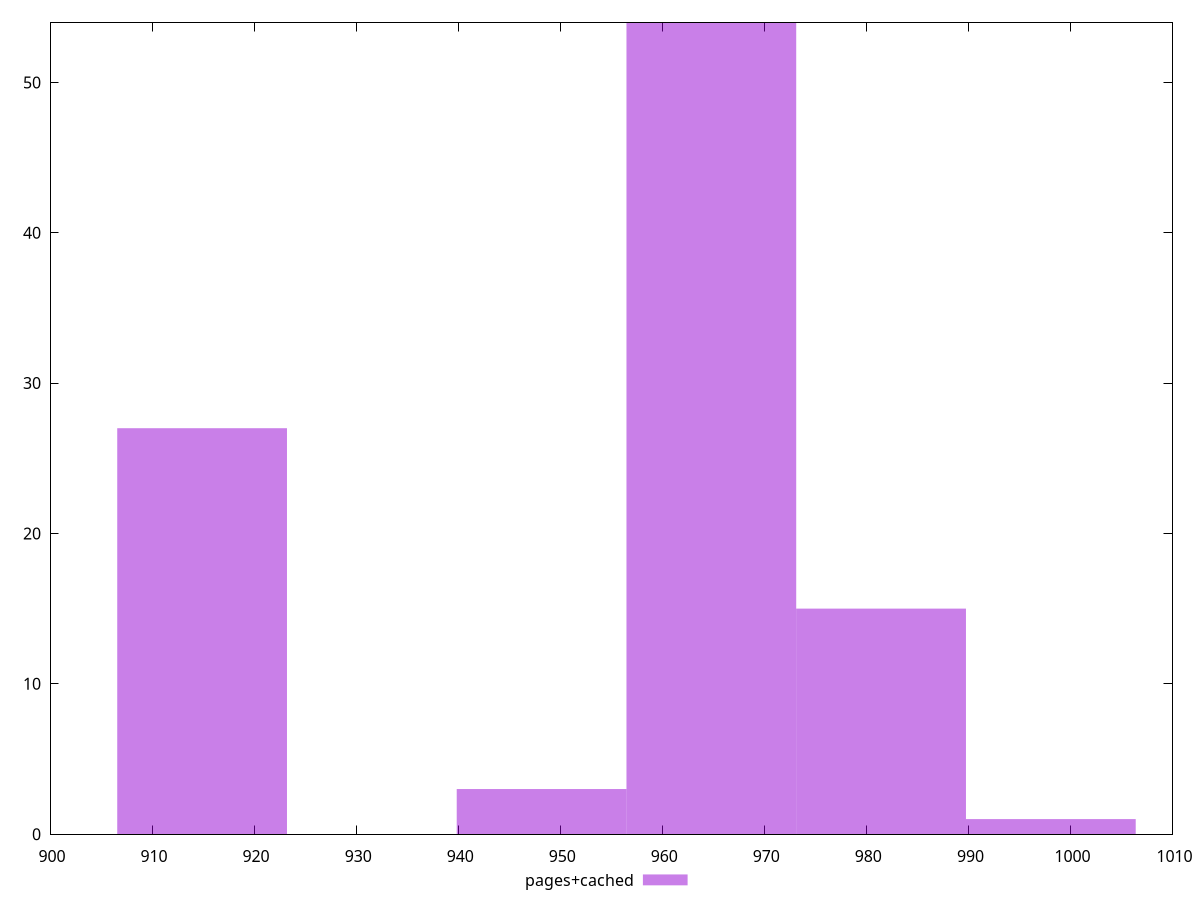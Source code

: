 $_pagesCached <<EOF
998.0782522961956 1
981.4436147579257 15
914.9050646048461 27
964.8089772196558 54
948.1743396813858 3
EOF
set key outside below
set terminal pngcairo
set output "report_00004_2020-11-02T20-21-41.718Z/render-blocking-resources/pages+cached//raw_hist.png"
set yrange [0:54]
set boxwidth 16.634637538269928
set style fill transparent solid 0.5 noborder
plot $_pagesCached title "pages+cached" with boxes ,